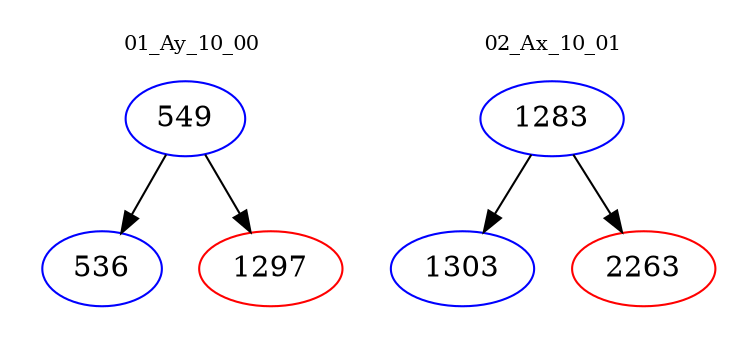 digraph{
subgraph cluster_0 {
color = white
label = "01_Ay_10_00";
fontsize=10;
T0_549 [label="549", color="blue"]
T0_549 -> T0_536 [color="black"]
T0_536 [label="536", color="blue"]
T0_549 -> T0_1297 [color="black"]
T0_1297 [label="1297", color="red"]
}
subgraph cluster_1 {
color = white
label = "02_Ax_10_01";
fontsize=10;
T1_1283 [label="1283", color="blue"]
T1_1283 -> T1_1303 [color="black"]
T1_1303 [label="1303", color="blue"]
T1_1283 -> T1_2263 [color="black"]
T1_2263 [label="2263", color="red"]
}
}
